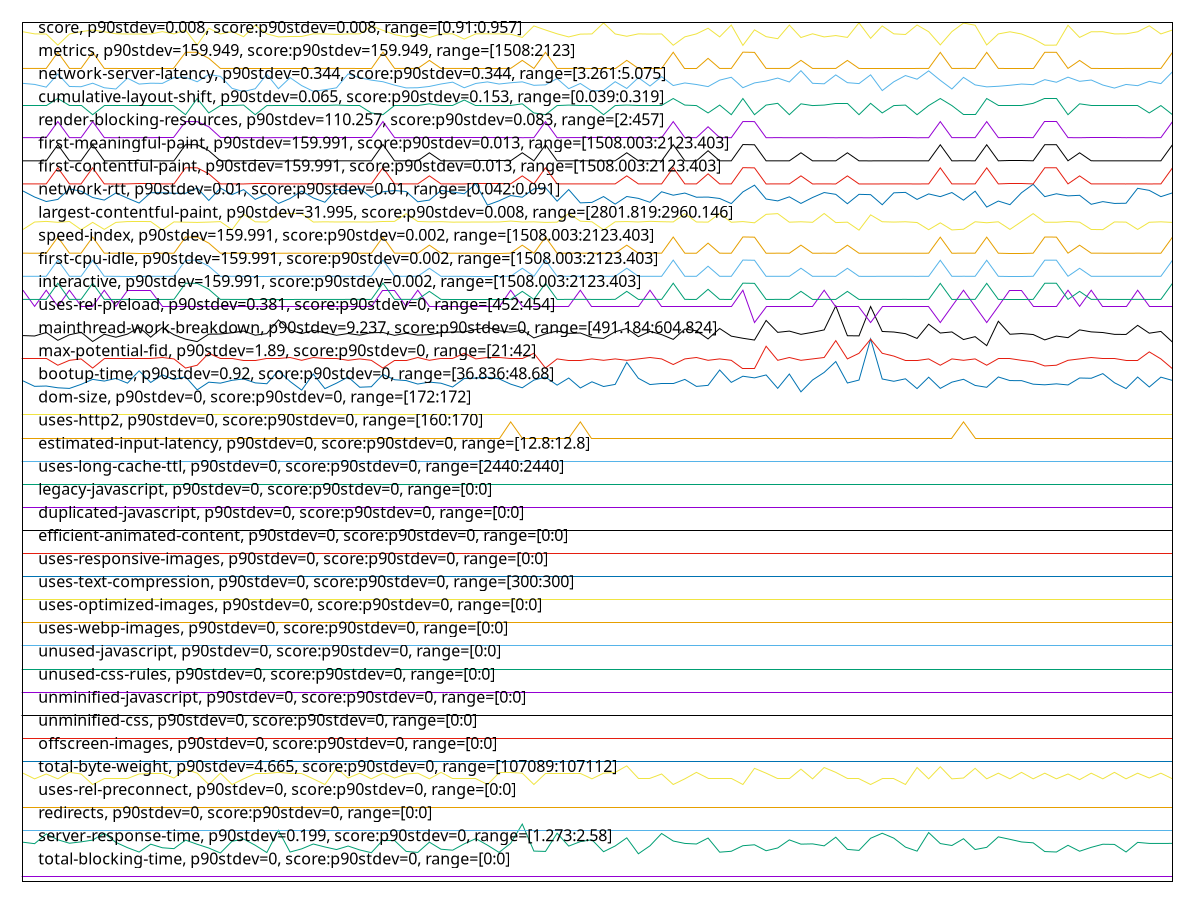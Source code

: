 reset
set terminal svg size 640, 4440 enhanced background rgb 'white'
set output "report_00007_2020-12-11T15:55:29.892Z/correlation/pages+cached+noexternal+nofonts+nosvg+noimg/correlation.svg"

$totalBlockingTimeP90Stdev0ScoreP90Stdev0Range00 <<EOF
0 0.2
1 0.2
2 0.2
3 0.2
4 0.2
5 0.2
6 0.2
7 0.2
8 0.2
9 0.2
10 0.2
11 0.2
12 0.2
13 0.2
14 0.2
15 0.2
16 0.2
17 0.2
18 0.2
19 0.2
20 0.2
21 0.2
22 0.2
23 0.2
24 0.2
25 0.2
26 0.2
27 0.2
28 0.2
29 0.2
30 0.2
31 0.2
32 0.2
33 0.2
34 0.2
35 0.2
36 0.2
37 0.2
38 0.2
39 0.2
40 0.2
41 0.2
42 0.2
43 0.2
44 0.2
45 0.2
46 0.2
47 0.2
48 0.2
49 0.2
50 0.2
51 0.2
52 0.2
53 0.2
54 0.2
55 0.2
56 0.2
57 0.2
58 0.2
59 0.2
60 0.2
61 0.2
62 0.2
63 0.2
64 0.2
65 0.2
66 0.2
67 0.2
68 0.2
69 0.2
70 0.2
71 0.2
72 0.2
73 0.2
74 0.2
75 0.2
76 0.2
77 0.2
78 0.2
79 0.2
80 0.2
81 0.2
82 0.2
83 0.2
84 0.2
85 0.2
86 0.2
87 0.2
88 0.2
89 0.2
90 0.2
91 0.2
92 0.2
93 0.2
94 0.2
95 0.2
96 0.2
97 0.2
98 0.2
99 0.2
EOF

$serverResponseTimeP90Stdev0199ScoreP90Stdev0Range1273258 <<EOF
0 1.7011251758087202
1 1.6381153305203937
2 2.0604781997187063
3 1.807454289732771
4 1.6568213783403658
5 1.7158931082981717
6 1.7936708860759496
7 2.0870604781997186
8 1.6932489451476793
9 1.4648382559774966
10 1.2748241912798877
11 1.6164556962025318
12 1.460900140646976
13 1.4225035161744024
14 1.7917018284106891
15 1.6115330520393811
16 1.449085794655415
17 1.2334739803094232
18 1.740506329113924
19 1.840928270042194
20 1.5691983122362871
21 1.2541490857946556
22 2.2180028129395217
23 1.2758087201125174
24 1.4126582278481012
25 1.6233473980309423
26 1.4953586497890297
27 1.3831223628691982
28 1.5357243319268639
29 1.3663853727144866
30 1.2472573839662446
31 1.762165963431786
32 1.762165963431786
33 1.3033755274261605
34 1.258087201125176
35 1.7030942334739803
36 1.3978902953586498
37 1.3555555555555556
38 1.6292545710267228
39 1.8566807313642757
40 1.5731364275668072
41 1.261040787623066
42 1.6518987341772151
43 2.486779184247539
44 1.3171589310829817
45 1.3023909985935302
46 2.090998593530239
47 1.5327707454289734
48 1.7267229254571026
49 1.8064697609001408
50 1.2895921237693388
51 1.5376933895921236
52 1.889170182841069
53 1.2
54 1.5465541490857948
55 2.079184247538678
56 1.7533052039381154
57 1.648945147679325
58 1.6233473980309423
59 1.881293952180028
60 1.269901547116737
61 1.308298171589311
62 1.549507735583685
63 1.589873417721519
64 1.3319268635724333
65 1.4520393811533052
66 1.8015471167369903
67 1.6174402250351618
68 1.6292545710267228
69 1.5436005625879046
70 1.9177215189873418
71 1.390014064697609
72 1.346694796061885
73 1.8714486638537273
74 2.089029535864979
75 1.8763713080168776
76 1.489451476793249
77 1.3151898734177214
78 2.119549929676512
79 1.6430379746835444
80 1.558368495077356
81 1.8517580872011252
82 1.3841068917018284
83 1.478621659634318
84 1.9334739803094232
85 1.8261603375527424
86 1.7119549929676512
87 1.674542897327708
88 1.2964838255977498
89 1.2767932489451477
90 1.567229254571027
91 1.3102672292545712
92 1.478621659634318
93 1.6135021097046414
94 1.6056258790436004
95 1.277777777777778
96 1.6932489451476793
97 1.648945147679325
98 1.6469760900140649
99 1.650914205344585
EOF

$redirectsP90Stdev0ScoreP90Stdev0Range00 <<EOF
0 2.2
1 2.2
2 2.2
3 2.2
4 2.2
5 2.2
6 2.2
7 2.2
8 2.2
9 2.2
10 2.2
11 2.2
12 2.2
13 2.2
14 2.2
15 2.2
16 2.2
17 2.2
18 2.2
19 2.2
20 2.2
21 2.2
22 2.2
23 2.2
24 2.2
25 2.2
26 2.2
27 2.2
28 2.2
29 2.2
30 2.2
31 2.2
32 2.2
33 2.2
34 2.2
35 2.2
36 2.2
37 2.2
38 2.2
39 2.2
40 2.2
41 2.2
42 2.2
43 2.2
44 2.2
45 2.2
46 2.2
47 2.2
48 2.2
49 2.2
50 2.2
51 2.2
52 2.2
53 2.2
54 2.2
55 2.2
56 2.2
57 2.2
58 2.2
59 2.2
60 2.2
61 2.2
62 2.2
63 2.2
64 2.2
65 2.2
66 2.2
67 2.2
68 2.2
69 2.2
70 2.2
71 2.2
72 2.2
73 2.2
74 2.2
75 2.2
76 2.2
77 2.2
78 2.2
79 2.2
80 2.2
81 2.2
82 2.2
83 2.2
84 2.2
85 2.2
86 2.2
87 2.2
88 2.2
89 2.2
90 2.2
91 2.2
92 2.2
93 2.2
94 2.2
95 2.2
96 2.2
97 2.2
98 2.2
99 2.2
EOF

$usesRelPreconnectP90Stdev0ScoreP90Stdev0Range00 <<EOF
0 3.2
1 3.2
2 3.2
3 3.2
4 3.2
5 3.2
6 3.2
7 3.2
8 3.2
9 3.2
10 3.2
11 3.2
12 3.2
13 3.2
14 3.2
15 3.2
16 3.2
17 3.2
18 3.2
19 3.2
20 3.2
21 3.2
22 3.2
23 3.2
24 3.2
25 3.2
26 3.2
27 3.2
28 3.2
29 3.2
30 3.2
31 3.2
32 3.2
33 3.2
34 3.2
35 3.2
36 3.2
37 3.2
38 3.2
39 3.2
40 3.2
41 3.2
42 3.2
43 3.2
44 3.2
45 3.2
46 3.2
47 3.2
48 3.2
49 3.2
50 3.2
51 3.2
52 3.2
53 3.2
54 3.2
55 3.2
56 3.2
57 3.2
58 3.2
59 3.2
60 3.2
61 3.2
62 3.2
63 3.2
64 3.2
65 3.2
66 3.2
67 3.2
68 3.2
69 3.2
70 3.2
71 3.2
72 3.2
73 3.2
74 3.2
75 3.2
76 3.2
77 3.2
78 3.2
79 3.2
80 3.2
81 3.2
82 3.2
83 3.2
84 3.2
85 3.2
86 3.2
87 3.2
88 3.2
89 3.2
90 3.2
91 3.2
92 3.2
93 3.2
94 3.2
95 3.2
96 3.2
97 3.2
98 3.2
99 3.2
EOF

$totalByteWeightP90Stdev4665ScoreP90Stdev0Range107089107112 <<EOF
0 4.69
1 4.445
2 4.655
3 4.445
4 4.725
5 4.655
6 4.2
7 4.445
8 4.445
9 4.445
10 4.655
11 4.69
12 4.69
13 4.48
14 4.865
15 4.69
16 4.2
17 4.69
18 4.2
19 4.445
20 4.69
21 4.69
22 4.725
23 4.69
24 4.69
25 4.445
26 4.2
27 4.9
28 4.48
29 4.69
30 4.445
31 4.69
32 4.48
33 4.655
34 4.69
35 4.445
36 4.725
37 4.445
38 4.445
39 4.445
40 4.2
41 4.725
42 4.725
43 4.69
44 4.2
45 4.69
46 4.69
47 4.69
48 4.69
49 4.445
50 4.69
51 4.725
52 5.005
53 4.445
54 4.445
55 4.655
56 4.2
57 4.445
58 4.725
59 4.445
60 4.445
61 4.445
62 4.2
63 4.9
64 4.69
65 4.445
66 4.445
67 4.865
68 4.445
69 4.9350000000000005
70 4.725
71 4.445
72 4.445
73 4.2
74 4.445
75 4.445
76 4.2
77 4.9350000000000005
78 4.445
79 4.97
80 4.445
81 4.48
82 4.9
83 4.445
84 4.69
85 4.445
86 4.725
87 4.445
88 4.69
89 4.445
90 4.655
91 4.41
92 4.69
93 4.445
94 4.725
95 4.445
96 4.69
97 4.48
98 4.69
99 4.445
EOF

$offscreenImagesP90Stdev0ScoreP90Stdev0Range00 <<EOF
0 5.2
1 5.2
2 5.2
3 5.2
4 5.2
5 5.2
6 5.2
7 5.2
8 5.2
9 5.2
10 5.2
11 5.2
12 5.2
13 5.2
14 5.2
15 5.2
16 5.2
17 5.2
18 5.2
19 5.2
20 5.2
21 5.2
22 5.2
23 5.2
24 5.2
25 5.2
26 5.2
27 5.2
28 5.2
29 5.2
30 5.2
31 5.2
32 5.2
33 5.2
34 5.2
35 5.2
36 5.2
37 5.2
38 5.2
39 5.2
40 5.2
41 5.2
42 5.2
43 5.2
44 5.2
45 5.2
46 5.2
47 5.2
48 5.2
49 5.2
50 5.2
51 5.2
52 5.2
53 5.2
54 5.2
55 5.2
56 5.2
57 5.2
58 5.2
59 5.2
60 5.2
61 5.2
62 5.2
63 5.2
64 5.2
65 5.2
66 5.2
67 5.2
68 5.2
69 5.2
70 5.2
71 5.2
72 5.2
73 5.2
74 5.2
75 5.2
76 5.2
77 5.2
78 5.2
79 5.2
80 5.2
81 5.2
82 5.2
83 5.2
84 5.2
85 5.2
86 5.2
87 5.2
88 5.2
89 5.2
90 5.2
91 5.2
92 5.2
93 5.2
94 5.2
95 5.2
96 5.2
97 5.2
98 5.2
99 5.2
EOF

$unminifiedCssP90Stdev0ScoreP90Stdev0Range00 <<EOF
0 6.2
1 6.2
2 6.2
3 6.2
4 6.2
5 6.2
6 6.2
7 6.2
8 6.2
9 6.2
10 6.2
11 6.2
12 6.2
13 6.2
14 6.2
15 6.2
16 6.2
17 6.2
18 6.2
19 6.2
20 6.2
21 6.2
22 6.2
23 6.2
24 6.2
25 6.2
26 6.2
27 6.2
28 6.2
29 6.2
30 6.2
31 6.2
32 6.2
33 6.2
34 6.2
35 6.2
36 6.2
37 6.2
38 6.2
39 6.2
40 6.2
41 6.2
42 6.2
43 6.2
44 6.2
45 6.2
46 6.2
47 6.2
48 6.2
49 6.2
50 6.2
51 6.2
52 6.2
53 6.2
54 6.2
55 6.2
56 6.2
57 6.2
58 6.2
59 6.2
60 6.2
61 6.2
62 6.2
63 6.2
64 6.2
65 6.2
66 6.2
67 6.2
68 6.2
69 6.2
70 6.2
71 6.2
72 6.2
73 6.2
74 6.2
75 6.2
76 6.2
77 6.2
78 6.2
79 6.2
80 6.2
81 6.2
82 6.2
83 6.2
84 6.2
85 6.2
86 6.2
87 6.2
88 6.2
89 6.2
90 6.2
91 6.2
92 6.2
93 6.2
94 6.2
95 6.2
96 6.2
97 6.2
98 6.2
99 6.2
EOF

$unminifiedJavascriptP90Stdev0ScoreP90Stdev0Range00 <<EOF
0 7.2
1 7.2
2 7.2
3 7.2
4 7.2
5 7.2
6 7.2
7 7.2
8 7.2
9 7.2
10 7.2
11 7.2
12 7.2
13 7.2
14 7.2
15 7.2
16 7.2
17 7.2
18 7.2
19 7.2
20 7.2
21 7.2
22 7.2
23 7.2
24 7.2
25 7.2
26 7.2
27 7.2
28 7.2
29 7.2
30 7.2
31 7.2
32 7.2
33 7.2
34 7.2
35 7.2
36 7.2
37 7.2
38 7.2
39 7.2
40 7.2
41 7.2
42 7.2
43 7.2
44 7.2
45 7.2
46 7.2
47 7.2
48 7.2
49 7.2
50 7.2
51 7.2
52 7.2
53 7.2
54 7.2
55 7.2
56 7.2
57 7.2
58 7.2
59 7.2
60 7.2
61 7.2
62 7.2
63 7.2
64 7.2
65 7.2
66 7.2
67 7.2
68 7.2
69 7.2
70 7.2
71 7.2
72 7.2
73 7.2
74 7.2
75 7.2
76 7.2
77 7.2
78 7.2
79 7.2
80 7.2
81 7.2
82 7.2
83 7.2
84 7.2
85 7.2
86 7.2
87 7.2
88 7.2
89 7.2
90 7.2
91 7.2
92 7.2
93 7.2
94 7.2
95 7.2
96 7.2
97 7.2
98 7.2
99 7.2
EOF

$unusedCssRulesP90Stdev0ScoreP90Stdev0Range00 <<EOF
0 8.2
1 8.2
2 8.2
3 8.2
4 8.2
5 8.2
6 8.2
7 8.2
8 8.2
9 8.2
10 8.2
11 8.2
12 8.2
13 8.2
14 8.2
15 8.2
16 8.2
17 8.2
18 8.2
19 8.2
20 8.2
21 8.2
22 8.2
23 8.2
24 8.2
25 8.2
26 8.2
27 8.2
28 8.2
29 8.2
30 8.2
31 8.2
32 8.2
33 8.2
34 8.2
35 8.2
36 8.2
37 8.2
38 8.2
39 8.2
40 8.2
41 8.2
42 8.2
43 8.2
44 8.2
45 8.2
46 8.2
47 8.2
48 8.2
49 8.2
50 8.2
51 8.2
52 8.2
53 8.2
54 8.2
55 8.2
56 8.2
57 8.2
58 8.2
59 8.2
60 8.2
61 8.2
62 8.2
63 8.2
64 8.2
65 8.2
66 8.2
67 8.2
68 8.2
69 8.2
70 8.2
71 8.2
72 8.2
73 8.2
74 8.2
75 8.2
76 8.2
77 8.2
78 8.2
79 8.2
80 8.2
81 8.2
82 8.2
83 8.2
84 8.2
85 8.2
86 8.2
87 8.2
88 8.2
89 8.2
90 8.2
91 8.2
92 8.2
93 8.2
94 8.2
95 8.2
96 8.2
97 8.2
98 8.2
99 8.2
EOF

$unusedJavascriptP90Stdev0ScoreP90Stdev0Range00 <<EOF
0 9.2
1 9.2
2 9.2
3 9.2
4 9.2
5 9.2
6 9.2
7 9.2
8 9.2
9 9.2
10 9.2
11 9.2
12 9.2
13 9.2
14 9.2
15 9.2
16 9.2
17 9.2
18 9.2
19 9.2
20 9.2
21 9.2
22 9.2
23 9.2
24 9.2
25 9.2
26 9.2
27 9.2
28 9.2
29 9.2
30 9.2
31 9.2
32 9.2
33 9.2
34 9.2
35 9.2
36 9.2
37 9.2
38 9.2
39 9.2
40 9.2
41 9.2
42 9.2
43 9.2
44 9.2
45 9.2
46 9.2
47 9.2
48 9.2
49 9.2
50 9.2
51 9.2
52 9.2
53 9.2
54 9.2
55 9.2
56 9.2
57 9.2
58 9.2
59 9.2
60 9.2
61 9.2
62 9.2
63 9.2
64 9.2
65 9.2
66 9.2
67 9.2
68 9.2
69 9.2
70 9.2
71 9.2
72 9.2
73 9.2
74 9.2
75 9.2
76 9.2
77 9.2
78 9.2
79 9.2
80 9.2
81 9.2
82 9.2
83 9.2
84 9.2
85 9.2
86 9.2
87 9.2
88 9.2
89 9.2
90 9.2
91 9.2
92 9.2
93 9.2
94 9.2
95 9.2
96 9.2
97 9.2
98 9.2
99 9.2
EOF

$usesWebpImagesP90Stdev0ScoreP90Stdev0Range00 <<EOF
0 10.2
1 10.2
2 10.2
3 10.2
4 10.2
5 10.2
6 10.2
7 10.2
8 10.2
9 10.2
10 10.2
11 10.2
12 10.2
13 10.2
14 10.2
15 10.2
16 10.2
17 10.2
18 10.2
19 10.2
20 10.2
21 10.2
22 10.2
23 10.2
24 10.2
25 10.2
26 10.2
27 10.2
28 10.2
29 10.2
30 10.2
31 10.2
32 10.2
33 10.2
34 10.2
35 10.2
36 10.2
37 10.2
38 10.2
39 10.2
40 10.2
41 10.2
42 10.2
43 10.2
44 10.2
45 10.2
46 10.2
47 10.2
48 10.2
49 10.2
50 10.2
51 10.2
52 10.2
53 10.2
54 10.2
55 10.2
56 10.2
57 10.2
58 10.2
59 10.2
60 10.2
61 10.2
62 10.2
63 10.2
64 10.2
65 10.2
66 10.2
67 10.2
68 10.2
69 10.2
70 10.2
71 10.2
72 10.2
73 10.2
74 10.2
75 10.2
76 10.2
77 10.2
78 10.2
79 10.2
80 10.2
81 10.2
82 10.2
83 10.2
84 10.2
85 10.2
86 10.2
87 10.2
88 10.2
89 10.2
90 10.2
91 10.2
92 10.2
93 10.2
94 10.2
95 10.2
96 10.2
97 10.2
98 10.2
99 10.2
EOF

$usesOptimizedImagesP90Stdev0ScoreP90Stdev0Range00 <<EOF
0 11.2
1 11.2
2 11.2
3 11.2
4 11.2
5 11.2
6 11.2
7 11.2
8 11.2
9 11.2
10 11.2
11 11.2
12 11.2
13 11.2
14 11.2
15 11.2
16 11.2
17 11.2
18 11.2
19 11.2
20 11.2
21 11.2
22 11.2
23 11.2
24 11.2
25 11.2
26 11.2
27 11.2
28 11.2
29 11.2
30 11.2
31 11.2
32 11.2
33 11.2
34 11.2
35 11.2
36 11.2
37 11.2
38 11.2
39 11.2
40 11.2
41 11.2
42 11.2
43 11.2
44 11.2
45 11.2
46 11.2
47 11.2
48 11.2
49 11.2
50 11.2
51 11.2
52 11.2
53 11.2
54 11.2
55 11.2
56 11.2
57 11.2
58 11.2
59 11.2
60 11.2
61 11.2
62 11.2
63 11.2
64 11.2
65 11.2
66 11.2
67 11.2
68 11.2
69 11.2
70 11.2
71 11.2
72 11.2
73 11.2
74 11.2
75 11.2
76 11.2
77 11.2
78 11.2
79 11.2
80 11.2
81 11.2
82 11.2
83 11.2
84 11.2
85 11.2
86 11.2
87 11.2
88 11.2
89 11.2
90 11.2
91 11.2
92 11.2
93 11.2
94 11.2
95 11.2
96 11.2
97 11.2
98 11.2
99 11.2
EOF

$usesTextCompressionP90Stdev0ScoreP90Stdev0Range300300 <<EOF
0 12.2
1 12.2
2 12.2
3 12.2
4 12.2
5 12.2
6 12.2
7 12.2
8 12.2
9 12.2
10 12.2
11 12.2
12 12.2
13 12.2
14 12.2
15 12.2
16 12.2
17 12.2
18 12.2
19 12.2
20 12.2
21 12.2
22 12.2
23 12.2
24 12.2
25 12.2
26 12.2
27 12.2
28 12.2
29 12.2
30 12.2
31 12.2
32 12.2
33 12.2
34 12.2
35 12.2
36 12.2
37 12.2
38 12.2
39 12.2
40 12.2
41 12.2
42 12.2
43 12.2
44 12.2
45 12.2
46 12.2
47 12.2
48 12.2
49 12.2
50 12.2
51 12.2
52 12.2
53 12.2
54 12.2
55 12.2
56 12.2
57 12.2
58 12.2
59 12.2
60 12.2
61 12.2
62 12.2
63 12.2
64 12.2
65 12.2
66 12.2
67 12.2
68 12.2
69 12.2
70 12.2
71 12.2
72 12.2
73 12.2
74 12.2
75 12.2
76 12.2
77 12.2
78 12.2
79 12.2
80 12.2
81 12.2
82 12.2
83 12.2
84 12.2
85 12.2
86 12.2
87 12.2
88 12.2
89 12.2
90 12.2
91 12.2
92 12.2
93 12.2
94 12.2
95 12.2
96 12.2
97 12.2
98 12.2
99 12.2
EOF

$usesResponsiveImagesP90Stdev0ScoreP90Stdev0Range00 <<EOF
0 13.2
1 13.2
2 13.2
3 13.2
4 13.2
5 13.2
6 13.2
7 13.2
8 13.2
9 13.2
10 13.2
11 13.2
12 13.2
13 13.2
14 13.2
15 13.2
16 13.2
17 13.2
18 13.2
19 13.2
20 13.2
21 13.2
22 13.2
23 13.2
24 13.2
25 13.2
26 13.2
27 13.2
28 13.2
29 13.2
30 13.2
31 13.2
32 13.2
33 13.2
34 13.2
35 13.2
36 13.2
37 13.2
38 13.2
39 13.2
40 13.2
41 13.2
42 13.2
43 13.2
44 13.2
45 13.2
46 13.2
47 13.2
48 13.2
49 13.2
50 13.2
51 13.2
52 13.2
53 13.2
54 13.2
55 13.2
56 13.2
57 13.2
58 13.2
59 13.2
60 13.2
61 13.2
62 13.2
63 13.2
64 13.2
65 13.2
66 13.2
67 13.2
68 13.2
69 13.2
70 13.2
71 13.2
72 13.2
73 13.2
74 13.2
75 13.2
76 13.2
77 13.2
78 13.2
79 13.2
80 13.2
81 13.2
82 13.2
83 13.2
84 13.2
85 13.2
86 13.2
87 13.2
88 13.2
89 13.2
90 13.2
91 13.2
92 13.2
93 13.2
94 13.2
95 13.2
96 13.2
97 13.2
98 13.2
99 13.2
EOF

$efficientAnimatedContentP90Stdev0ScoreP90Stdev0Range00 <<EOF
0 14.2
1 14.2
2 14.2
3 14.2
4 14.2
5 14.2
6 14.2
7 14.2
8 14.2
9 14.2
10 14.2
11 14.2
12 14.2
13 14.2
14 14.2
15 14.2
16 14.2
17 14.2
18 14.2
19 14.2
20 14.2
21 14.2
22 14.2
23 14.2
24 14.2
25 14.2
26 14.2
27 14.2
28 14.2
29 14.2
30 14.2
31 14.2
32 14.2
33 14.2
34 14.2
35 14.2
36 14.2
37 14.2
38 14.2
39 14.2
40 14.2
41 14.2
42 14.2
43 14.2
44 14.2
45 14.2
46 14.2
47 14.2
48 14.2
49 14.2
50 14.2
51 14.2
52 14.2
53 14.2
54 14.2
55 14.2
56 14.2
57 14.2
58 14.2
59 14.2
60 14.2
61 14.2
62 14.2
63 14.2
64 14.2
65 14.2
66 14.2
67 14.2
68 14.2
69 14.2
70 14.2
71 14.2
72 14.2
73 14.2
74 14.2
75 14.2
76 14.2
77 14.2
78 14.2
79 14.2
80 14.2
81 14.2
82 14.2
83 14.2
84 14.2
85 14.2
86 14.2
87 14.2
88 14.2
89 14.2
90 14.2
91 14.2
92 14.2
93 14.2
94 14.2
95 14.2
96 14.2
97 14.2
98 14.2
99 14.2
EOF

$duplicatedJavascriptP90Stdev0ScoreP90Stdev0Range00 <<EOF
0 15.2
1 15.2
2 15.2
3 15.2
4 15.2
5 15.2
6 15.2
7 15.2
8 15.2
9 15.2
10 15.2
11 15.2
12 15.2
13 15.2
14 15.2
15 15.2
16 15.2
17 15.2
18 15.2
19 15.2
20 15.2
21 15.2
22 15.2
23 15.2
24 15.2
25 15.2
26 15.2
27 15.2
28 15.2
29 15.2
30 15.2
31 15.2
32 15.2
33 15.2
34 15.2
35 15.2
36 15.2
37 15.2
38 15.2
39 15.2
40 15.2
41 15.2
42 15.2
43 15.2
44 15.2
45 15.2
46 15.2
47 15.2
48 15.2
49 15.2
50 15.2
51 15.2
52 15.2
53 15.2
54 15.2
55 15.2
56 15.2
57 15.2
58 15.2
59 15.2
60 15.2
61 15.2
62 15.2
63 15.2
64 15.2
65 15.2
66 15.2
67 15.2
68 15.2
69 15.2
70 15.2
71 15.2
72 15.2
73 15.2
74 15.2
75 15.2
76 15.2
77 15.2
78 15.2
79 15.2
80 15.2
81 15.2
82 15.2
83 15.2
84 15.2
85 15.2
86 15.2
87 15.2
88 15.2
89 15.2
90 15.2
91 15.2
92 15.2
93 15.2
94 15.2
95 15.2
96 15.2
97 15.2
98 15.2
99 15.2
EOF

$legacyJavascriptP90Stdev0ScoreP90Stdev0Range00 <<EOF
0 16.2
1 16.2
2 16.2
3 16.2
4 16.2
5 16.2
6 16.2
7 16.2
8 16.2
9 16.2
10 16.2
11 16.2
12 16.2
13 16.2
14 16.2
15 16.2
16 16.2
17 16.2
18 16.2
19 16.2
20 16.2
21 16.2
22 16.2
23 16.2
24 16.2
25 16.2
26 16.2
27 16.2
28 16.2
29 16.2
30 16.2
31 16.2
32 16.2
33 16.2
34 16.2
35 16.2
36 16.2
37 16.2
38 16.2
39 16.2
40 16.2
41 16.2
42 16.2
43 16.2
44 16.2
45 16.2
46 16.2
47 16.2
48 16.2
49 16.2
50 16.2
51 16.2
52 16.2
53 16.2
54 16.2
55 16.2
56 16.2
57 16.2
58 16.2
59 16.2
60 16.2
61 16.2
62 16.2
63 16.2
64 16.2
65 16.2
66 16.2
67 16.2
68 16.2
69 16.2
70 16.2
71 16.2
72 16.2
73 16.2
74 16.2
75 16.2
76 16.2
77 16.2
78 16.2
79 16.2
80 16.2
81 16.2
82 16.2
83 16.2
84 16.2
85 16.2
86 16.2
87 16.2
88 16.2
89 16.2
90 16.2
91 16.2
92 16.2
93 16.2
94 16.2
95 16.2
96 16.2
97 16.2
98 16.2
99 16.2
EOF

$usesLongCacheTtlP90Stdev0ScoreP90Stdev0Range24402440 <<EOF
0 17.2
1 17.2
2 17.2
3 17.2
4 17.2
5 17.2
6 17.2
7 17.2
8 17.2
9 17.2
10 17.2
11 17.2
12 17.2
13 17.2
14 17.2
15 17.2
16 17.2
17 17.2
18 17.2
19 17.2
20 17.2
21 17.2
22 17.2
23 17.2
24 17.2
25 17.2
26 17.2
27 17.2
28 17.2
29 17.2
30 17.2
31 17.2
32 17.2
33 17.2
34 17.2
35 17.2
36 17.2
37 17.2
38 17.2
39 17.2
40 17.2
41 17.2
42 17.2
43 17.2
44 17.2
45 17.2
46 17.2
47 17.2
48 17.2
49 17.2
50 17.2
51 17.2
52 17.2
53 17.2
54 17.2
55 17.2
56 17.2
57 17.2
58 17.2
59 17.2
60 17.2
61 17.2
62 17.2
63 17.2
64 17.2
65 17.2
66 17.2
67 17.2
68 17.2
69 17.2
70 17.2
71 17.2
72 17.2
73 17.2
74 17.2
75 17.2
76 17.2
77 17.2
78 17.2
79 17.2
80 17.2
81 17.2
82 17.2
83 17.2
84 17.2
85 17.2
86 17.2
87 17.2
88 17.2
89 17.2
90 17.2
91 17.2
92 17.2
93 17.2
94 17.2
95 17.2
96 17.2
97 17.2
98 17.2
99 17.2
EOF

$estimatedInputLatencyP90Stdev0ScoreP90Stdev0Range128128 <<EOF
0 18.2
1 18.2
2 18.2
3 18.2
4 18.2
5 18.2
6 18.2
7 18.2
8 18.2
9 18.2
10 18.2
11 18.2
12 18.2
13 18.2
14 18.2
15 18.2
16 18.2
17 18.2
18 18.2
19 18.2
20 18.2
21 18.2
22 18.2
23 18.2
24 18.2
25 18.2
26 18.2
27 18.2
28 18.2
29 18.2
30 18.2
31 18.2
32 18.2
33 18.2
34 18.2
35 18.2
36 18.2
37 18.2
38 18.2
39 18.2
40 18.2
41 18.2
42 18.2
43 18.2
44 18.2
45 18.2
46 18.2
47 18.2
48 18.2
49 18.2
50 18.2
51 18.2
52 18.2
53 18.2
54 18.2
55 18.2
56 18.2
57 18.2
58 18.2
59 18.2
60 18.2
61 18.2
62 18.2
63 18.2
64 18.2
65 18.2
66 18.2
67 18.2
68 18.2
69 18.2
70 18.2
71 18.2
72 18.2
73 18.2
74 18.2
75 18.2
76 18.2
77 18.2
78 18.2
79 18.2
80 18.2
81 18.2
82 18.2
83 18.2
84 18.2
85 18.2
86 18.2
87 18.2
88 18.2
89 18.2
90 18.2
91 18.2
92 18.2
93 18.2
94 18.2
95 18.2
96 18.2
97 18.2
98 18.2
99 18.2
EOF

$usesHttp2P90Stdev0ScoreP90Stdev0Range160170 <<EOF
0 19.2
1 19.2
2 19.2
3 19.2
4 19.2
5 19.2
6 19.2
7 19.2
8 19.2
9 19.2
10 19.2
11 19.2
12 19.2
13 19.2
14 19.2
15 19.2
16 19.2
17 19.2
18 19.2
19 19.2
20 19.2
21 19.2
22 19.2
23 19.2
24 19.2
25 19.2
26 19.2
27 19.2
28 19.2
29 19.2
30 19.2
31 19.2
32 19.2
33 19.2
34 19.2
35 19.2
36 19.2
37 19.2
38 19.2
39 19.2
40 19.2
41 19.2
42 19.9
43 19.2
44 19.2
45 19.2
46 19.2
47 19.2
48 19.9
49 19.2
50 19.2
51 19.2
52 19.2
53 19.2
54 19.2
55 19.2
56 19.2
57 19.2
58 19.2
59 19.2
60 19.2
61 19.2
62 19.2
63 19.2
64 19.2
65 19.2
66 19.2
67 19.2
68 19.2
69 19.2
70 19.2
71 19.2
72 19.2
73 19.2
74 19.2
75 19.2
76 19.2
77 19.2
78 19.2
79 19.2
80 19.2
81 19.9
82 19.2
83 19.2
84 19.2
85 19.2
86 19.2
87 19.2
88 19.2
89 19.2
90 19.2
91 19.2
92 19.2
93 19.2
94 19.2
95 19.2
96 19.2
97 19.2
98 19.2
99 19.2
EOF

$domSizeP90Stdev0ScoreP90Stdev0Range172172 <<EOF
0 20.2
1 20.2
2 20.2
3 20.2
4 20.2
5 20.2
6 20.2
7 20.2
8 20.2
9 20.2
10 20.2
11 20.2
12 20.2
13 20.2
14 20.2
15 20.2
16 20.2
17 20.2
18 20.2
19 20.2
20 20.2
21 20.2
22 20.2
23 20.2
24 20.2
25 20.2
26 20.2
27 20.2
28 20.2
29 20.2
30 20.2
31 20.2
32 20.2
33 20.2
34 20.2
35 20.2
36 20.2
37 20.2
38 20.2
39 20.2
40 20.2
41 20.2
42 20.2
43 20.2
44 20.2
45 20.2
46 20.2
47 20.2
48 20.2
49 20.2
50 20.2
51 20.2
52 20.2
53 20.2
54 20.2
55 20.2
56 20.2
57 20.2
58 20.2
59 20.2
60 20.2
61 20.2
62 20.2
63 20.2
64 20.2
65 20.2
66 20.2
67 20.2
68 20.2
69 20.2
70 20.2
71 20.2
72 20.2
73 20.2
74 20.2
75 20.2
76 20.2
77 20.2
78 20.2
79 20.2
80 20.2
81 20.2
82 20.2
83 20.2
84 20.2
85 20.2
86 20.2
87 20.2
88 20.2
89 20.2
90 20.2
91 20.2
92 20.2
93 20.2
94 20.2
95 20.2
96 20.2
97 20.2
98 20.2
99 20.2
EOF

$bootupTimeP90Stdev092ScoreP90Stdev0Range368364868 <<EOF
0 21.6756906077348
1 21.438232044198894
2 21.452154696132595
3 21.375580110497236
4 21.348508287292816
5 21.52331491712707
6 21.74066298342541
7 21.666408839779002
8 21.781657458563533
9 21.577458563535906
10 22.110386740331485
11 21.606077348066297
12 21.93480662983425
13 21.73834254143646
14 21.852817679558008
15 21.285856353591157
16 21.619226519337012
17 21.576685082872924
18 21.69966850828729
19 21.75845303867403
20 21.588287292817675
21 21.551160220994475
22 22.11657458563535
23 21.649392265193367
24 21.27425414364641
25 21.97116022099447
26 21.340773480662982
27 21.575911602209946
28 21.84198895027624
29 21.39955801104972
30 21.42121546961326
31 21.952596685082867
32 21.72519337016574
33 21.688066298342537
34 21.53723756906077
35 21.62154696132596
36 21.573591160220992
37 21.410386740331486
38 21.777790055248612
39 21.797127071823198
40 21.836574585635354
41 21.76309392265193
42 21.533370165745854
43 21.375580110497236
44 21.70895027624309
45 21.83812154696132
46 21.49005524861878
47 21.797900552486183
48 21.3678453038674
49 21.635469613259666
50 21.43127071823204
51 21.522541436464085
52 22.476243093922644
53 21.787071823204414
54 21.515580110497236
55 21.56430939226519
56 21.56430939226519
57 21.73834254143646
58 21.435911602209945
59 21.481546961325964
60 22.145966850828724
61 21.609944751381214
62 21.876795580110493
63 21.804861878453032
64 21.931712707182317
65 21.352375690607733
66 21.971933701657456
67 21.2
68 21.712817679558007
69 22.04077348066298
70 22.511823204419883
71 21.582872928176794
72 21.710497237569058
73 23.49027624309391
74 21.756906077348063
75 21.6571270718232
76 21.764640883977894
77 21.34077348066298
78 21.834254143646405
79 21.35005524861878
80 21.619999999999997
81 21.743756906077344
82 21.477679558011047
83 21.39646408839779
84 21.84430939226519
85 21.687292817679555
86 21.685745856353588
87 21.531823204419887
88 21.504751381215463
89 21.54651933701657
90 21.4985635359116
91 21.79944751381215
92 21.7878453038674
93 21.98895027624309
94 21.59370165745856
95 21.34232044198895
96 21.84198895027624
97 21.409613259668507
98 21.835801104972372
99 21.693480662983422
EOF

$maxPotentialFidP90Stdev189ScoreP90Stdev0Range2142 <<EOF
0 22.62608695652174
1 22.62608695652174
2 22.62608695652174
3 22.352173913043476
4 22.565217391304348
5 22.62608695652174
6 22.230434782608693
7 22.62608695652174
8 22.62608695652174
9 22.62608695652174
10 22.62608695652174
11 22.62608695652174
12 22.68695652173913
13 22.62608695652174
14 22.230434782608693
15 22.352173913043476
16 22.869565217391305
17 22.62608695652174
18 22.62608695652174
19 22.565217391304348
20 22.565217391304348
21 22.62608695652174
22 22.62608695652174
23 22.68695652173913
24 22.565217391304348
25 22.68695652173913
26 22.62608695652174
27 22.62608695652174
28 22.565217391304348
29 22.62608695652174
30 22.565217391304348
31 22.230434782608693
32 22.565217391304348
33 22.565217391304348
34 22.68695652173913
35 22.565217391304348
36 22.62608695652174
37 22.62608695652174
38 22.869565217391305
39 22.62608695652174
40 22.68695652173913
41 22.68695652173913
42 22.62608695652174
43 22.62608695652174
44 22.869565217391305
45 22.230434782608693
46 22.62608695652174
47 22.565217391304348
48 22.565217391304348
49 22.62608695652174
50 22.565217391304348
51 22.62608695652174
52 22.565217391304348
53 22.62608695652174
54 22.68695652173913
55 22.62608695652174
56 22.382608695652173
57 22.62608695652174
58 22.68695652173913
59 22.565217391304348
60 22.62608695652174
61 22.565217391304348
62 22.230434782608693
63 22.230434782608693
64 23.17391304347826
65 22.565217391304348
66 22.68695652173913
67 22.565217391304348
68 22.62608695652174
69 22.68695652173913
70 23.417391304347824
71 22.62608695652174
72 22.869565217391305
73 23.478260869565215
74 22.869565217391305
75 22.747826086956522
76 22.565217391304348
77 22.565217391304348
78 22.62608695652174
79 22.352173913043476
80 22.62608695652174
81 22.565217391304348
82 22.62608695652174
83 22.352173913043476
84 22.62608695652174
85 22.62608695652174
86 22.565217391304348
87 22.504347826086956
88 22.321739130434782
89 22.352173913043476
90 22.565217391304348
91 22.62608695652174
92 22.68695652173913
93 22.62608695652174
94 22.62608695652174
95 22.565217391304348
96 22.565217391304348
97 22.930434782608696
98 22.62608695652174
99 22.2
EOF

$mainthreadWorkBreakdownP90Stdev9237ScoreP90Stdev0Range491184604824 <<EOF
0 23.6357896557689
1 23.617929423975088
2 23.769045147898286
3 23.430608891195295
4 23.669996540390937
5 23.77976128697457
6 23.378965576889808
7 23.69391108804705
8 23.56477253070403
9 23.69899671337139
10 23.994992215879606
11 23.56664936862134
12 23.983246843106727
13 23.67132848988064
14 23.48110188548694
15 23.374303753675836
16 23.697543677564436
17 23.702750389206013
18 23.75905552672548
19 23.833220896038746
20 23.65213630859713
21 23.722608545234387
22 24.315386611312917
23 23.869546791212592
24 23.724424839993077
25 23.859436083722535
26 23.758631724615114
27 23.648322089603873
28 23.725393530531047
29 23.65431586230756
30 23.760448019373804
31 23.768379173153434
32 23.645779276941703
33 23.736594014876317
34 23.655042380211032
35 23.677261719425704
36 23.764504411001557
37 23.790719598685346
38 23.79344404082339
39 23.900423802110357
40 23.989301158969035
41 23.846782563570315
42 23.780306175402174
43 23.875237848123163
44 23.53413769244075
45 23.70947067981318
46 23.833947413942226
47 23.731387303234733
48 23.747370697111222
49 23.556054315862305
50 23.513250302715793
51 23.800890849334024
52 23.94274346998789
53 23.588384362567027
54 23.8205068327279
55 23.678109323646424
56 23.470627919045146
57 23.91876837917315
58 23.844179207749523
59 23.490849334025253
60 23.943530531049987
61 23.612117280747274
62 23.519849507005706
63 23.442717522919907
64 24.29038228680159
65 23.77528109323646
66 23.830496453900704
67 23.689733610102056
68 23.777097387995155
69 23.88232139768206
70 24.920031136481576
71 23.62973533990659
72 23.623136135616676
73 24.893815948797787
74 23.813483826327627
75 23.79041688289223
76 23.719641930461854
77 23.51246324165369
78 24.1287925964366
79 23.746825808683617
80 23.794291645044108
81 23.46390762843798
82 23.58923196678775
83 23.2
84 24.25593322954506
85 23.69415326068154
86 23.724122124199965
87 23.681620826846565
88 23.44949835668569
89 23.61435737761633
90 23.546549039958485
91 23.88298737242691
92 23.79653174191316
93 23.76795537104307
94 23.68943089430894
95 23.685132330046706
96 24.078965576889807
97 23.739984431759208
98 23.815542293720803
99 23.35275038920602
EOF

$usesRelPreloadP90Stdev0381ScoreP90Stdev0Range452454 <<EOF
0 25.599999999999998
1 24.9
2 25.599999999999998
3 24.9
4 25.599999999999998
5 24.9
6 24.9
7 25.599999999999998
8 24.9
9 25.599999999999998
10 25.599999999999998
11 25.599999999999998
12 24.9
13 24.9
14 24.9
15 24.9
16 24.9
17 24.9
18 24.9
19 24.9
20 24.9
21 24.9
22 24.9
23 24.9
24 24.9
25 24.9
26 24.9
27 24.9
28 24.9
29 24.9
30 24.9
31 25.599999999999998
32 25.599999999999998
33 24.9
34 25.599999999999998
35 24.9
36 24.9
37 24.9
38 24.9
39 24.9
40 24.9
41 24.9
42 25.599999999999998
43 24.9
44 24.9
45 24.9
46 24.9
47 24.9
48 25.599999999999998
49 24.9
50 24.9
51 24.9
52 24.9
53 24.9
54 25.599999999999998
55 24.9
56 24.9
57 24.9
58 24.9
59 24.9
60 24.9
61 24.9
62 25.599999999999998
63 24.2
64 24.9
65 24.9
66 24.9
67 24.9
68 24.9
69 25.599999999999998
70 24.9
71 24.9
72 24.9
73 24.2
74 24.9
75 24.9
76 24.9
77 24.9
78 24.9
79 24.2
80 24.9
81 25.599999999999998
82 24.9
83 24.2
84 24.9
85 25.599999999999998
86 25.599999999999998
87 24.9
88 24.9
89 24.9
90 25.599999999999998
91 24.9
92 25.599999999999998
93 24.9
94 24.9
95 24.9
96 25.599999999999998
97 24.9
98 24.9
99 24.9
EOF

$interactiveP90Stdev159991ScoreP90Stdev0002Range15080032123403 <<EOF
0 25.203374689467964
1 25.201946264676142
2 25.203273487840175
3 25.900806798675138
4 25.2034754316105
5 25.20250798540248
6 25.900354090825957
7 25.2033206999503
8 25.200641211675748
9 25.203611324375174
10 25.203459579369145
11 25.203369175644884
12 25.201955109767333
13 25.20263824947276
14 25.90162008757953
15 25.899983918016012
16 25.639861675245502
17 25.203569511216813
18 25.202340503026406
19 25.20104498434509
20 25.20236255831873
21 25.202385992066823
22 25.20263216129311
23 25.202772534039035
24 25.202400121238465
25 25.20155512785136
26 25.202280425329093
27 25.2014987260361
28 25.202870519270032
29 25.202478118860796
30 25.20215337765561
31 25.906917550539887
32 25.20321846448068
33 25.20242527805627
34 25.203280494990338
35 25.55067558691652
36 25.2029942356754
37 25.201730536348116
38 25.201537897154235
39 25.202016451049108
40 25.20207101492334
41 25.202065615971573
42 25.204798404535907
43 25.550255502520564
44 25.202431940592493
45 25.900138190190958
46 25.20183564360059
47 25.2029512738039
48 25.204445404987432
49 25.20220587384619
50 25.2019759014752
51 25.202682704671346
52 25.551121517358162
53 25.202380018758486
54 25.20384014803302
55 25.203233512622838
56 25.90356974095944
57 25.202726011156795
58 25.202040229411143
59 25.63910639635477
60 25.203121168477573
61 25.201632551117118
62 25.906284150113503
63 25.89708445117481
64 25.201077837540947
65 25.203190206137393
66 25.20160957685428
67 25.551768587470935
68 25.20120741238334
69 25.20326762940315
70 25.200813633518333
71 25.549591546324606
72 25.201297126879716
73 25.2
74 25.20236669368604
75 25.20193190576187
76 25.20267638674907
77 25.200777908539624
78 25.2032275393145
79 25.897040340590163
80 25.20169825750883
81 25.204304113270993
82 25.202681555958208
83 25.897503674035907
84 25.202497417241577
85 25.203347235223877
86 25.203338849617943
87 25.202924508787696
88 25.901486894290738
89 25.901137685495634
90 25.203861399226145
91 25.549711471976607
92 25.203440625602305
93 25.202757141282937
94 25.20196740099795
95 25.201654032052872
96 25.203268088888407
97 25.201425782751596
98 25.202585638410866
99 25.9
EOF

$firstCpuIdleP90Stdev159991ScoreP90Stdev0002Range15080032123403 <<EOF
0 26.203374689467964
1 26.201946264676142
2 26.203273487840175
3 26.900806798675138
4 26.2034754316105
5 26.20250798540248
6 26.900354090825957
7 26.2033206999503
8 26.200641211675748
9 26.203611324375174
10 26.203459579369145
11 26.203369175644884
12 26.201955109767333
13 26.20263824947276
14 26.90162008757953
15 26.899983918016012
16 26.639861675245502
17 26.203569511216813
18 26.202340503026406
19 26.20104498434509
20 26.20236255831873
21 26.202385992066823
22 26.20263216129311
23 26.202772534039035
24 26.202400121238465
25 26.20155512785136
26 26.202280425329093
27 26.2014987260361
28 26.202870519270032
29 26.202478118860796
30 26.20215337765561
31 26.906917550539887
32 26.20321846448068
33 26.20242527805627
34 26.203280494990338
35 26.55067558691652
36 26.2029942356754
37 26.201730536348116
38 26.201537897154235
39 26.202016451049108
40 26.20207101492334
41 26.202065615971573
42 26.204798404535907
43 26.550255502520564
44 26.202431940592493
45 26.900138190190958
46 26.20183564360059
47 26.2029512738039
48 26.204445404987432
49 26.20220587384619
50 26.2019759014752
51 26.202682704671346
52 26.551121517358162
53 26.202380018758486
54 26.20384014803302
55 26.203233512622838
56 26.90356974095944
57 26.202726011156795
58 26.202040229411143
59 26.63910639635477
60 26.203121168477573
61 26.201632551117118
62 26.906284150113503
63 26.89708445117481
64 26.201077837540947
65 26.203190206137393
66 26.20160957685428
67 26.551768587470935
68 26.20120741238334
69 26.20326762940315
70 26.200813633518333
71 26.549591546324606
72 26.201297126879716
73 26.2
74 26.20236669368604
75 26.20193190576187
76 26.20267638674907
77 26.200777908539624
78 26.2032275393145
79 26.897040340590163
80 26.20169825750883
81 26.204304113270993
82 26.202681555958208
83 26.897503674035907
84 26.202497417241577
85 26.203347235223877
86 26.203338849617943
87 26.202924508787696
88 26.901486894290738
89 26.901137685495634
90 26.203861399226145
91 26.549711471976607
92 26.203440625602305
93 26.202757141282937
94 26.20196740099795
95 26.201654032052872
96 26.203268088888407
97 26.201425782751596
98 26.202585638410866
99 26.9
EOF

$speedIndexP90Stdev159991ScoreP90Stdev0002Range15080032123403 <<EOF
0 27.203374689467964
1 27.201946264676142
2 27.203273487840175
3 27.900806798675138
4 27.2034754316105
5 27.20250798540248
6 27.900354090825957
7 27.2033206999503
8 27.200641211675748
9 27.203611324375174
10 27.203459579369145
11 27.203369175644884
12 27.201955109767333
13 27.20263824947276
14 27.90162008757953
15 27.899983918016012
16 27.639861675245502
17 27.203569511216813
18 27.202340503026406
19 27.20104498434509
20 27.20236255831873
21 27.202385992066823
22 27.20263216129311
23 27.202772534039035
24 27.202400121238465
25 27.20155512785136
26 27.202280425329093
27 27.2014987260361
28 27.202870519270032
29 27.202478118860796
30 27.20215337765561
31 27.906917550539887
32 27.20321846448068
33 27.20242527805627
34 27.203280494990338
35 27.55067558691652
36 27.2029942356754
37 27.201730536348116
38 27.201537897154235
39 27.202016451049108
40 27.20207101492334
41 27.202065615971573
42 27.204798404535907
43 27.550255502520564
44 27.202431940592493
45 27.900138190190958
46 27.20183564360059
47 27.2029512738039
48 27.204445404987432
49 27.20220587384619
50 27.2019759014752
51 27.202682704671346
52 27.551121517358162
53 27.202380018758486
54 27.20384014803302
55 27.203233512622838
56 27.90356974095944
57 27.202726011156795
58 27.202040229411143
59 27.63910639635477
60 27.203121168477573
61 27.201632551117118
62 27.906284150113503
63 27.89708445117481
64 27.201077837540947
65 27.203190206137393
66 27.20160957685428
67 27.551768587470935
68 27.20120741238334
69 27.20326762940315
70 27.200813633518333
71 27.549591546324606
72 27.201297126879716
73 27.2
74 27.20236669368604
75 27.20193190576187
76 27.20267638674907
77 27.200777908539624
78 27.2032275393145
79 27.897040340590163
80 27.20169825750883
81 27.204304113270993
82 27.202681555958208
83 27.897503674035907
84 27.202497417241577
85 27.203347235223877
86 27.203338849617943
87 27.202924508787696
88 27.901486894290738
89 27.901137685495634
90 27.203861399226145
91 27.549711471976607
92 27.203440625602305
93 27.202757141282937
94 27.20196740099795
95 27.201654032052872
96 27.203268088888407
97 27.201425782751596
98 27.202585638410866
99 27.9
EOF

$largestContentfulPaintP90Stdev31995ScoreP90Stdev0008Range28018192960146 <<EOF
0 28.23100691216772
1 28.552741188142416
2 28.579473415416
3 28.54014991671655
4 28.576805641777604
5 28.220194460494586
6 28.53755806553108
7 28.234034918465603
8 28.536141074405307
9 28.57316546795395
10 28.57547756883994
11 28.572944084465117
12 28.20954160556934
13 28.557754577983857
14 28.544911827682412
15 28.535409209318622
16 28.54953329351014
17 28.570628791644165
18 28.219461227435783
19 28.892451073825544
20 28.562305821242518
21 28.55154124859376
22 28.916186530164765
23 28.909458387265094
24 28.909541605569338
25 28.551965319952394
26 28.56195083247618
27 28.554748003249262
28 28.5583425780021
29 28.55520992183668
30 28.552537132300493
31 28.575636253606397
32 28.579854395652713
33 28.911653982525138
34 28.576341443236647
35 28.56017178472809
36 28.56794870625665
37 28.547503450872536
38 28.548864127145848
39 28.552242790298344
40 28.552988563101625
41 28.554466200991587
42 28.59481727475199
43 28.552829650339806
44 28.56015240512299
45 28.536311614930177
46 28.546804417116853
47 28.92053212161403
48 28.589809128803697
49 28.561760228360143
50 28.215704775981536
51 28.562074405958107
52 28.573582243461253
53 28.55417459493368
54 28.582832242972692
55 28.56595329091751
56 28.55621378538081
57 28.912571663825418
58 28.554117596095157
59 28.548166689357632
60 28.9170209931608
61 28.54286488539325
62 28.57196416043316
63 28.51859500794401
64 28.885260100357044
65 28.916481784148335
66 28.54570069160762
67 28.563668549474016
68 28.540814751169123
69 28.921958232553955
70 28.528190648412277
71 28.546549974301662
72 28.2
73 28.863013453680143
74 28.56464277362211
75 28.550305969765212
76 28.563892440911744
77 28.53115709596455
78 28.219404228597256
79 28.518334181258915
80 28.210055507097486
81 28.241149285495126
82 28.563748119852594
83 28.521018370562807
84 28.562559580071643
85 28.232764072361814
86 28.57307335783089
87 28.916566142429353
88 28.544130487603887
89 28.542098593008102
90 28.57595795505104
91 28.546813308935658
92 28.230141897794237
93 28.223525016627377
94 28.556015429422736
95 28.54891588209123
96 28.23104088347548
97 28.541971143605156
98 28.561635058910745
99 28.535504967367352
EOF

$networkRttP90Stdev001ScoreP90Stdev001Range00420091 <<EOF
0 29.89585798816568
1 29.63491124260355
2 29.44023668639053
3 29.53136094674556
4 29.98698224852071
5 29.88550295857988
6 29.614201183431952
7 29.502366863905326
8 29.808875739644968
9 29.585207100591717
10 29.37396449704142
11 29.82337278106509
12 29.819230769230767
13 29.798520710059172
14 29.79644970414201
15 30.028402366863904
16 29.485798816568046
17 30.020118343195264
18 29.7405325443787
19 29.953846153846154
20 29.53343195266272
21 29.757100591715975
22 29.35532544378698
23 29.570710059171596
24 29.891715976331362
25 29.595562130177512
26 29.409171597633136
27 29.97041420118343
28 29.902071005917158
29 29.997337278106507
30 29.61627218934911
31 29.864792899408283
32 29.914497041420116
33 29.873076923076923
34 29.429881656804735
35 29.502366863905326
36 29.920710059171597
37 29.852366863905324
38 29.775739644970415
39 30.204437869822485
40 29.28491124260355
41 29.47130177514793
42 29.6991124260355
43 29.62662721893491
44 29.98698224852071
45 30.038757396449704
46 29.454733727810652
47 29.957988165680472
48 29.382248520710057
49 29.402958579881656
50 29.65562130177515
51 29.328402366863905
52 29.657692307692308
53 29.576923076923077
54 29.407100591715977
55 29.862721893491123
56 29.71360946745562
57 29.80680473372781
58 29.62662721893491
59 29.63284023668639
60 29.57278106508876
61 29.351183431952663
62 29.856508875739646
63 30.14852071005917
64 29.547928994082838
65 29.46715976331361
66 29.643195266272187
67 29.35739644970414
68 29.614201183431952
69 29.829585798816566
70 29.750887573964498
71 29.344970414201182
72 29.750887573964498
73 29.73846153846154
74 29.30147928994083
75 29.817159763313608
76 29.835798816568047
77 29.53136094674556
78 29.769526627218934
79 29.651479289940827
80 29.829585798816566
81 29.498224852071004
82 29.88757396449704
83 29.2
84 29.46094674556213
85 29.30355029585799
86 29.82130177514793
87 30.187869822485208
88 29.651479289940827
89 29.775739644970415
90 29.684615384615384
91 29.7094674556213
92 29.320118343195265
93 29.436094674556212
94 29.35739644970414
95 29.36568047337278
96 30.011834319526628
97 29.922781065088756
98 29.651479289940827
99 29.81508875739645
EOF

$firstContentfulPaintP90Stdev159991ScoreP90Stdev0013Range15080032123403 <<EOF
0 30.203374689467964
1 30.201946264676142
2 30.203273487840175
3 30.900806798675138
4 30.2034754316105
5 30.20250798540248
6 30.900354090825957
7 30.2033206999503
8 30.200641211675748
9 30.203611324375174
10 30.203459579369145
11 30.203369175644884
12 30.201955109767333
13 30.20263824947276
14 30.90162008757953
15 30.899983918016012
16 30.639861675245502
17 30.203569511216813
18 30.202340503026406
19 30.20104498434509
20 30.20236255831873
21 30.202385992066823
22 30.20263216129311
23 30.202772534039035
24 30.202400121238465
25 30.20155512785136
26 30.202280425329093
27 30.2014987260361
28 30.202870519270032
29 30.202478118860796
30 30.20215337765561
31 30.906917550539887
32 30.20321846448068
33 30.20242527805627
34 30.203280494990338
35 30.55067558691652
36 30.2029942356754
37 30.201730536348116
38 30.201537897154235
39 30.202016451049108
40 30.20207101492334
41 30.202065615971573
42 30.204798404535907
43 30.550255502520564
44 30.202431940592493
45 30.900138190190958
46 30.20183564360059
47 30.2029512738039
48 30.204445404987432
49 30.20220587384619
50 30.2019759014752
51 30.202682704671346
52 30.551121517358162
53 30.202380018758486
54 30.20384014803302
55 30.203233512622838
56 30.90356974095944
57 30.202726011156795
58 30.202040229411143
59 30.63910639635477
60 30.203121168477573
61 30.201632551117118
62 30.906284150113503
63 30.89708445117481
64 30.201077837540947
65 30.203190206137393
66 30.20160957685428
67 30.551768587470935
68 30.20120741238334
69 30.20326762940315
70 30.200813633518333
71 30.549591546324606
72 30.201297126879716
73 30.2
74 30.20236669368604
75 30.20193190576187
76 30.20267638674907
77 30.200777908539624
78 30.2032275393145
79 30.897040340590163
80 30.20169825750883
81 30.204304113270993
82 30.202681555958208
83 30.897503674035907
84 30.202497417241577
85 30.203347235223877
86 30.203338849617943
87 30.202924508787696
88 30.901486894290738
89 30.901137685495634
90 30.203861399226145
91 30.549711471976607
92 30.203440625602305
93 30.202757141282937
94 30.20196740099795
95 30.201654032052872
96 30.203268088888407
97 30.201425782751596
98 30.202585638410866
99 30.9
EOF

$firstMeaningfulPaintP90Stdev159991ScoreP90Stdev0013Range15080032123403 <<EOF
0 31.203374689467964
1 31.201946264676142
2 31.203273487840175
3 31.900806798675138
4 31.2034754316105
5 31.20250798540248
6 31.900354090825957
7 31.2033206999503
8 31.200641211675748
9 31.203611324375174
10 31.203459579369145
11 31.203369175644884
12 31.201955109767333
13 31.20263824947276
14 31.90162008757953
15 31.899983918016012
16 31.639861675245502
17 31.203569511216813
18 31.202340503026406
19 31.20104498434509
20 31.20236255831873
21 31.202385992066823
22 31.20263216129311
23 31.202772534039035
24 31.202400121238465
25 31.20155512785136
26 31.202280425329093
27 31.2014987260361
28 31.202870519270032
29 31.202478118860796
30 31.20215337765561
31 31.906917550539887
32 31.20321846448068
33 31.20242527805627
34 31.203280494990338
35 31.55067558691652
36 31.2029942356754
37 31.201730536348116
38 31.201537897154235
39 31.202016451049108
40 31.20207101492334
41 31.202065615971573
42 31.204798404535907
43 31.550255502520564
44 31.202431940592493
45 31.900138190190958
46 31.20183564360059
47 31.2029512738039
48 31.204445404987432
49 31.20220587384619
50 31.2019759014752
51 31.202682704671346
52 31.551121517358162
53 31.202380018758486
54 31.20384014803302
55 31.203233512622838
56 31.90356974095944
57 31.202726011156795
58 31.202040229411143
59 31.63910639635477
60 31.203121168477573
61 31.201632551117118
62 31.906284150113503
63 31.89708445117481
64 31.201077837540947
65 31.203190206137393
66 31.20160957685428
67 31.551768587470935
68 31.20120741238334
69 31.20326762940315
70 31.200813633518333
71 31.549591546324606
72 31.201297126879716
73 31.2
74 31.20236669368604
75 31.20193190576187
76 31.20267638674907
77 31.200777908539624
78 31.2032275393145
79 31.897040340590163
80 31.20169825750883
81 31.204304113270993
82 31.202681555958208
83 31.897503674035907
84 31.202497417241577
85 31.203347235223877
86 31.203338849617943
87 31.202924508787696
88 31.901486894290738
89 31.901137685495634
90 31.203861399226145
91 31.549711471976607
92 31.203440625602305
93 31.202757141282937
94 31.20196740099795
95 31.201654032052872
96 31.203268088888407
97 31.201425782751596
98 31.202585638410866
99 31.9
EOF

$renderBlockingResourcesP90Stdev110257ScoreP90Stdev0083Range2457 <<EOF
0 32.20618101545254
1 32.20463576158941
2 32.20927152317881
3 32.90154525386314
4 32.20772626931568
5 32.20618101545254
6 32.900000000000006
7 32.20772626931568
8 32.20309050772627
9 32.20618101545254
10 32.20772626931568
11 32.20618101545254
12 32.20463576158941
13 32.20463576158941
14 32.90154525386314
15 32.900000000000006
16 32.675938189845475
17 32.20618101545254
18 32.20618101545254
19 32.20463576158941
20 32.20618101545254
21 32.20309050772627
22 32.20772626931568
23 32.20463576158941
24 32.20618101545254
25 32.20618101545254
26 32.20618101545254
27 32.20463576158941
28 32.20463576158941
29 32.20463576158941
30 32.20463576158941
31 32.90309050772627
32 32.20772626931568
33 32.20618101545254
34 32.20772626931568
35 32.20618101545254
36 32.20618101545254
37 32.20463576158941
38 32.20463576158941
39 32.20463576158941
40 32.20463576158941
41 32.20463576158941
42 32.20927152317881
43 32.20463576158941
44 32.20618101545254
45 32.900000000000006
46 32.20309050772627
47 32.20772626931568
48 32.20927152317881
49 32.20618101545254
50 32.20618101545254
51 32.20618101545254
52 32.20618101545254
53 32.20463576158941
54 32.20772626931568
55 32.20463576158941
56 32.90154525386314
57 32.20618101545254
58 32.20463576158941
59 32.67748344370861
60 32.20618101545254
61 32.20309050772627
62 32.90309050772627
63 32.900000000000006
64 32.20309050772627
65 32.20618101545254
66 32.20309050772627
67 32.20463576158941
68 32.20309050772627
69 32.20618101545254
70 32.20154525386314
71 32.20463576158941
72 32.20309050772627
73 32.2
74 32.20772626931568
75 32.20463576158941
76 32.20463576158941
77 32.20154525386314
78 32.20463576158941
79 32.900000000000006
80 32.20618101545254
81 32.20772626931568
82 32.20618101545254
83 32.900000000000006
84 32.20618101545254
85 32.20772626931568
86 32.20772626931568
87 32.20618101545254
88 32.90154525386314
89 32.90154525386314
90 32.20618101545254
91 32.20309050772627
92 32.20618101545254
93 32.20618101545254
94 32.20618101545254
95 32.20463576158941
96 32.20772626931568
97 32.20309050772627
98 32.20618101545254
99 32.900000000000006
EOF

$cumulativeLayoutShiftP90Stdev0065ScoreP90Stdev0153Range00390319 <<EOF
0 33.59453001472112
1 33.59453001472112
2 33.59453001472112
3 33.900000000000006
4 33.59453001472112
5 33.59453001472112
6 33.2
7 33.59453001472112
8 33.59453001472112
9 33.59453001472112
10 33.59453001472112
11 33.59453001472112
12 33.59453001472112
13 33.59453001472112
14 33.2
15 33.900000000000006
16 33.27553023281174
17 33.59453001472112
18 33.59453001472112
19 33.61604970648638
20 33.2
21 33.59453001472112
22 33.61604970648638
23 33.61604970648638
24 33.61604970648638
25 33.59453001472112
26 33.59453001472112
27 33.61604970648638
28 33.59453001472112
29 33.59453001472112
30 33.27553023281174
31 33.2
32 33.61604970648638
33 33.61604970648638
34 33.59453001472112
35 33.67006024753285
36 33.59453001472112
37 33.59453001472112
38 33.8346828553514
39 33.59453001472112
40 33.59453001472112
41 33.59453001472112
42 33.59453001472112
43 33.67006024753285
44 33.27553023281174
45 33.2
46 33.59453001472112
47 33.61604970648638
48 33.59453001472112
49 33.59453001472112
50 33.2
51 33.59453001472112
52 33.61604970648638
53 33.59453001472112
54 33.59453001472112
55 33.59453001472112
56 33.900000000000006
57 33.61604970648638
58 33.59453001472112
59 33.27553023281174
60 33.61604970648638
61 33.2
62 33.900000000000006
63 33.2
64 33.61604970648638
65 33.691579939298116
66 33.2
67 33.67006024753285
68 33.59453001472112
69 33.61604970648638
70 33.67006024753285
71 33.67006024753285
72 33.2
73 33.691579939298116
74 33.27553023281174
75 33.59453001472112
76 33.61604970648638
77 33.2
78 33.59453001472112
79 33.900000000000006
80 33.59453001472112
81 33.2
82 33.2
83 33.900000000000006
84 33.59453001472112
85 33.59453001472112
86 33.59453001472112
87 33.691579939298116
88 33.900000000000006
89 33.900000000000006
90 33.2
91 33.67006024753285
92 33.59453001472112
93 33.59453001472112
94 33.59453001472112
95 33.59453001472112
96 33.59453001472112
97 33.27553023281174
98 33.59453001472112
99 33.2
EOF

$networkServerLatencyP90Stdev0344ScoreP90Stdev0344Range32615075 <<EOF
0 34.556432540247904
1 34.51035760079784
2 34.39282661347771
3 34.96063541815074
4 34.42109987177661
5 34.410578429975786
6 34.56271548653655
7 34.36545091893432
8 34.31219546944009
9 34.78082347912808
10 34.52511753811084
11 34.563164268414305
12 34.55478700669612
13 34.804110272118535
14 34.81961817922781
15 34.62504630289215
16 34.93979199316142
17 34.85960963100157
18 34.34126656218835
19 34.2
20 34.32331528707793
21 34.94772047300185
22 34.32411312152728
23 34.80211568599516
24 34.45879754950848
25 34.21261575723038
26 34.27893574583274
27 34.36315714489244
28 34.96367716198889
29 34.796830032768206
30 34.69580424561904
31 34.6264923778316
32 34.47969083915088
33 34.35851973215558
34 34.36694685852686
35 34.422296623450634
36 34.52840860521442
37 34.6088402906397
38 34.36535118962816
39 34.55249323265423
40 34.619511326399774
41 34.526763071662636
42 34.58176378401482
43 34.62225388231942
44 34.47146317139194
45 34.49115970936031
46 34.76202450491523
47 34.325559196466735
48 34.551346345633284
49 34.22473286792991
50 34.24806952557345
51 34.6284370993019
52 34.33528280381821
53 34.80146744550506
54 34.44139478558199
55 34.845448069525574
56 34.4625872631429
57 34.574034762786724
58 34.50656788716341
59 34.4156646245904
60 34.69585411027212
61 34.81986750249324
62 34.369390226528
63 34.57528137911384
64 34.65656076364155
65 34.785161703946436
66 34.61636985325545
67 35.10494372417723
68 34.558726314289785
69 34.53708505485112
70 34.92194044735717
71 34.58615187348625
72 34.54596096310016
73 34.924732867929905
74 34.243581706795844
75 34.62514603219832
76 34.89446502350762
77 34.73624447927055
78 35.097513890867646
79 34.68797549508477
80 34.31269411597094
81 34.81582846559339
82 34.48981336372703
83 34.404145889727886
84 34.42977632141331
85 34.47345775751532
86 34.526812936315714
87 34.499536971078506
88 34.71639834734293
89 34.604202877902836
90 34.8248041031486
91 34.644194329676594
92 34.70044165835589
93 34.483729876050724
94 34.35248610913236
95 34.509360307736145
96 34.455406753098735
97 34.64354608918649
98 34.5448639407323
99 35.05851973215558
EOF

$metricsP90Stdev159949ScoreP90Stdev159949Range15082123 <<EOF
0 35.20344827586207
1 35.202298850574714
2 35.20344827586207
3 35.90114942528736
4 35.20344827586207
5 35.202298850574714
6 35.90114942528736
7 35.20344827586207
8 35.20114942528736
9 35.20344827586207
10 35.20344827586207
11 35.20344827586207
12 35.202298850574714
13 35.202298850574714
14 35.90229885057472
15 35.900000000000006
16 35.64022988505747
17 35.20344827586207
18 35.202298850574714
19 35.20114942528736
20 35.202298850574714
21 35.202298850574714
22 35.202298850574714
23 35.202298850574714
24 35.202298850574714
25 35.20114942528736
26 35.202298850574714
27 35.20114942528736
28 35.20344827586207
29 35.202298850574714
30 35.202298850574714
31 35.90689655172414
32 35.20344827586207
33 35.202298850574714
34 35.20344827586207
35 35.55057471264368
36 35.20344827586207
37 35.202298850574714
38 35.20114942528736
39 35.202298850574714
40 35.202298850574714
41 35.202298850574714
42 35.20459770114943
43 35.55057471264368
44 35.202298850574714
45 35.90114942528736
46 35.202298850574714
47 35.20344827586207
48 35.20459770114943
49 35.202298850574714
50 35.202298850574714
51 35.202298850574714
52 35.55172413793104
53 35.202298850574714
54 35.20344827586207
55 35.20344827586207
56 35.90344827586207
57 35.202298850574714
58 35.202298850574714
59 35.63908045977012
60 35.20344827586207
61 35.20114942528736
62 35.90689655172414
63 35.89770114942529
64 35.20114942528736
65 35.20344827586207
66 35.20114942528736
67 35.55172413793104
68 35.20114942528736
69 35.20344827586207
70 35.20114942528736
71 35.54942528735632
72 35.20114942528736
73 35.2
74 35.202298850574714
75 35.202298850574714
76 35.202298850574714
77 35.20114942528736
78 35.20344827586207
79 35.89770114942529
80 35.20114942528736
81 35.20459770114943
82 35.202298850574714
83 35.89770114942529
84 35.202298850574714
85 35.20344827586207
86 35.20344827586207
87 35.20344827586207
88 35.90229885057472
89 35.90114942528736
90 35.20344827586207
91 35.54942528735632
92 35.20344827586207
93 35.202298850574714
94 35.202298850574714
95 35.20114942528736
96 35.20344827586207
97 35.20114942528736
98 35.202298850574714
99 35.900000000000006
EOF

$scoreP90Stdev0008ScoreP90Stdev0008Range0910957 <<EOF
0 36.78992995411095
1 36.699087097889006
2 36.69118654473439
3 36.211974411152326
4 36.691929750669374
5 36.79304795071903
6 36.866503140092824
7 36.789097056952116
8 36.7040475527576
9 36.692962816996435
10 36.69231576164926
11 36.69306030599065
12 36.79607410613868
13 36.69754601714761
14 36.86374083210712
15 36.21375777722595
16 36.94205155032278
17 36.69370137468822
18 36.79327424173174
19 36.575821778113195
20 37.07477629159579
21 36.699372303814975
22 36.568513130661806
23 36.5705050343163
24 36.57053160582739
25 36.69936464705329
26 36.696384855038275
27 36.674861824745506
28 36.697344321612945
29 36.698301966550886
30 37.04490872890716
31 36.85216613592872
32 36.667375621279106
33 36.56989679179916
34 36.69209089589535
35 36.54173260686323
36 36.69455495991908
37 36.700626247083555
38 36.4728703074173
39 36.69922108489028
40 36.698998583292095
41 36.69857333317694
42 36.68653536923046
43 36.543976190118826
44 37.04267420963459
45 36.86697174593841
46 36.700813142161124
47 36.5671693014753
48 36.68803430452642
49 36.69645014229936
50 37.1728703074173
51 36.69629364646748
52 36.59450610522579
53 36.698614021897264
54 36.690136827874994
55 36.695097963109546
56 36.20593597076552
57 36.569580940908004
58 36.69867734180496
59 36.94271008945299
60 36.568195991332566
61 37.08048097172971
62 36.2
63 36.873616192896314
64 36.57796214290258
65 36.49010152652056
66 37.079667440194086
67 36.540394687526955
68 36.70262456832743
69 36.566698891754065
70 36.625822723043655
71 36.54598511337397
72 37.17730868906739
73 36.50649049188194
74 37.04138743677891
75 36.69979096751608
76 36.67206146621455
77 37.08396764553606
78 36.793167442923796
79 36.22016132021703
80 36.79596730052527
81 37.16549023434706
82 37.074316005226734
83 36.219155358972124
84 36.696179235367346
85 36.78944612467359
86 36.693027156109835
87 36.49011304762251
88 36.21048164060327
89 36.211244775244104
90 37.070626478890084
91 36.545873268254766
92 36.79016083621782
93 36.79209044781285
94 36.698140170183116
95 36.70022984007617
96 36.789935281893655
97 37.04805295736228
98 36.69643383024928
99 36.86727418545052
EOF

unset key
unset tics
set yrange [0:37.2]

set label "total-blocking-time, p90stdev=0, score:p90stdev=0, range=[0:0]" at character 4.2, first 1 left front
set label "server-response-time, p90stdev=0.199, score:p90stdev=0, range=[1.273:2.58]" at character 4.2, first 2 left front
set label "redirects, p90stdev=0, score:p90stdev=0, range=[0:0]" at character 4.2, first 3 left front
set label "uses-rel-preconnect, p90stdev=0, score:p90stdev=0, range=[0:0]" at character 4.2, first 4 left front
set label "total-byte-weight, p90stdev=4.665, score:p90stdev=0, range=[107089:107112]" at character 4.2, first 5 left front
set label "offscreen-images, p90stdev=0, score:p90stdev=0, range=[0:0]" at character 4.2, first 6 left front
set label "unminified-css, p90stdev=0, score:p90stdev=0, range=[0:0]" at character 4.2, first 7 left front
set label "unminified-javascript, p90stdev=0, score:p90stdev=0, range=[0:0]" at character 4.2, first 8 left front
set label "unused-css-rules, p90stdev=0, score:p90stdev=0, range=[0:0]" at character 4.2, first 9 left front
set label "unused-javascript, p90stdev=0, score:p90stdev=0, range=[0:0]" at character 4.2, first 10 left front
set label "uses-webp-images, p90stdev=0, score:p90stdev=0, range=[0:0]" at character 4.2, first 11 left front
set label "uses-optimized-images, p90stdev=0, score:p90stdev=0, range=[0:0]" at character 4.2, first 12 left front
set label "uses-text-compression, p90stdev=0, score:p90stdev=0, range=[300:300]" at character 4.2, first 13 left front
set label "uses-responsive-images, p90stdev=0, score:p90stdev=0, range=[0:0]" at character 4.2, first 14 left front
set label "efficient-animated-content, p90stdev=0, score:p90stdev=0, range=[0:0]" at character 4.2, first 15 left front
set label "duplicated-javascript, p90stdev=0, score:p90stdev=0, range=[0:0]" at character 4.2, first 16 left front
set label "legacy-javascript, p90stdev=0, score:p90stdev=0, range=[0:0]" at character 4.2, first 17 left front
set label "uses-long-cache-ttl, p90stdev=0, score:p90stdev=0, range=[2440:2440]" at character 4.2, first 18 left front
set label "estimated-input-latency, p90stdev=0, score:p90stdev=0, range=[12.8:12.8]" at character 4.2, first 19 left front
set label "uses-http2, p90stdev=0, score:p90stdev=0, range=[160:170]" at character 4.2, first 20 left front
set label "dom-size, p90stdev=0, score:p90stdev=0, range=[172:172]" at character 4.2, first 21 left front
set label "bootup-time, p90stdev=0.92, score:p90stdev=0, range=[36.836:48.68]" at character 4.2, first 22 left front
set label "max-potential-fid, p90stdev=1.89, score:p90stdev=0, range=[21:42]" at character 4.2, first 23 left front
set label "mainthread-work-breakdown, p90stdev=9.237, score:p90stdev=0, range=[491.184:604.824]" at character 4.2, first 24 left front
set label "uses-rel-preload, p90stdev=0.381, score:p90stdev=0, range=[452:454]" at character 4.2, first 25 left front
set label "interactive, p90stdev=159.991, score:p90stdev=0.002, range=[1508.003:2123.403]" at character 4.2, first 26 left front
set label "first-cpu-idle, p90stdev=159.991, score:p90stdev=0.002, range=[1508.003:2123.403]" at character 4.2, first 27 left front
set label "speed-index, p90stdev=159.991, score:p90stdev=0.002, range=[1508.003:2123.403]" at character 4.2, first 28 left front
set label "largest-contentful-paint, p90stdev=31.995, score:p90stdev=0.008, range=[2801.819:2960.146]" at character 4.2, first 29 left front
set label "network-rtt, p90stdev=0.01, score:p90stdev=0.01, range=[0.042:0.091]" at character 4.2, first 30 left front
set label "first-contentful-paint, p90stdev=159.991, score:p90stdev=0.013, range=[1508.003:2123.403]" at character 4.2, first 31 left front
set label "first-meaningful-paint, p90stdev=159.991, score:p90stdev=0.013, range=[1508.003:2123.403]" at character 4.2, first 32 left front
set label "render-blocking-resources, p90stdev=110.257, score:p90stdev=0.083, range=[2:457]" at character 4.2, first 33 left front
set label "cumulative-layout-shift, p90stdev=0.065, score:p90stdev=0.153, range=[0.039:0.319]" at character 4.2, first 34 left front
set label "network-server-latency, p90stdev=0.344, score:p90stdev=0.344, range=[3.261:5.075]" at character 4.2, first 35 left front
set label "metrics, p90stdev=159.949, score:p90stdev=159.949, range=[1508:2123]" at character 4.2, first 36 left front
set label "score, p90stdev=0.008, score:p90stdev=0.008, range=[0.91:0.957]" at character 4.2, first 37 left front
plot \
  $totalBlockingTimeP90Stdev0ScoreP90Stdev0Range00 with line, \
  $serverResponseTimeP90Stdev0199ScoreP90Stdev0Range1273258 with line, \
  $redirectsP90Stdev0ScoreP90Stdev0Range00 with line, \
  $usesRelPreconnectP90Stdev0ScoreP90Stdev0Range00 with line, \
  $totalByteWeightP90Stdev4665ScoreP90Stdev0Range107089107112 with line, \
  $offscreenImagesP90Stdev0ScoreP90Stdev0Range00 with line, \
  $unminifiedCssP90Stdev0ScoreP90Stdev0Range00 with line, \
  $unminifiedJavascriptP90Stdev0ScoreP90Stdev0Range00 with line, \
  $unusedCssRulesP90Stdev0ScoreP90Stdev0Range00 with line, \
  $unusedJavascriptP90Stdev0ScoreP90Stdev0Range00 with line, \
  $usesWebpImagesP90Stdev0ScoreP90Stdev0Range00 with line, \
  $usesOptimizedImagesP90Stdev0ScoreP90Stdev0Range00 with line, \
  $usesTextCompressionP90Stdev0ScoreP90Stdev0Range300300 with line, \
  $usesResponsiveImagesP90Stdev0ScoreP90Stdev0Range00 with line, \
  $efficientAnimatedContentP90Stdev0ScoreP90Stdev0Range00 with line, \
  $duplicatedJavascriptP90Stdev0ScoreP90Stdev0Range00 with line, \
  $legacyJavascriptP90Stdev0ScoreP90Stdev0Range00 with line, \
  $usesLongCacheTtlP90Stdev0ScoreP90Stdev0Range24402440 with line, \
  $estimatedInputLatencyP90Stdev0ScoreP90Stdev0Range128128 with line, \
  $usesHttp2P90Stdev0ScoreP90Stdev0Range160170 with line, \
  $domSizeP90Stdev0ScoreP90Stdev0Range172172 with line, \
  $bootupTimeP90Stdev092ScoreP90Stdev0Range368364868 with line, \
  $maxPotentialFidP90Stdev189ScoreP90Stdev0Range2142 with line, \
  $mainthreadWorkBreakdownP90Stdev9237ScoreP90Stdev0Range491184604824 with line, \
  $usesRelPreloadP90Stdev0381ScoreP90Stdev0Range452454 with line, \
  $interactiveP90Stdev159991ScoreP90Stdev0002Range15080032123403 with line, \
  $firstCpuIdleP90Stdev159991ScoreP90Stdev0002Range15080032123403 with line, \
  $speedIndexP90Stdev159991ScoreP90Stdev0002Range15080032123403 with line, \
  $largestContentfulPaintP90Stdev31995ScoreP90Stdev0008Range28018192960146 with line, \
  $networkRttP90Stdev001ScoreP90Stdev001Range00420091 with line, \
  $firstContentfulPaintP90Stdev159991ScoreP90Stdev0013Range15080032123403 with line, \
  $firstMeaningfulPaintP90Stdev159991ScoreP90Stdev0013Range15080032123403 with line, \
  $renderBlockingResourcesP90Stdev110257ScoreP90Stdev0083Range2457 with line, \
  $cumulativeLayoutShiftP90Stdev0065ScoreP90Stdev0153Range00390319 with line, \
  $networkServerLatencyP90Stdev0344ScoreP90Stdev0344Range32615075 with line, \
  $metricsP90Stdev159949ScoreP90Stdev159949Range15082123 with line, \
  $scoreP90Stdev0008ScoreP90Stdev0008Range0910957 with line, \


reset